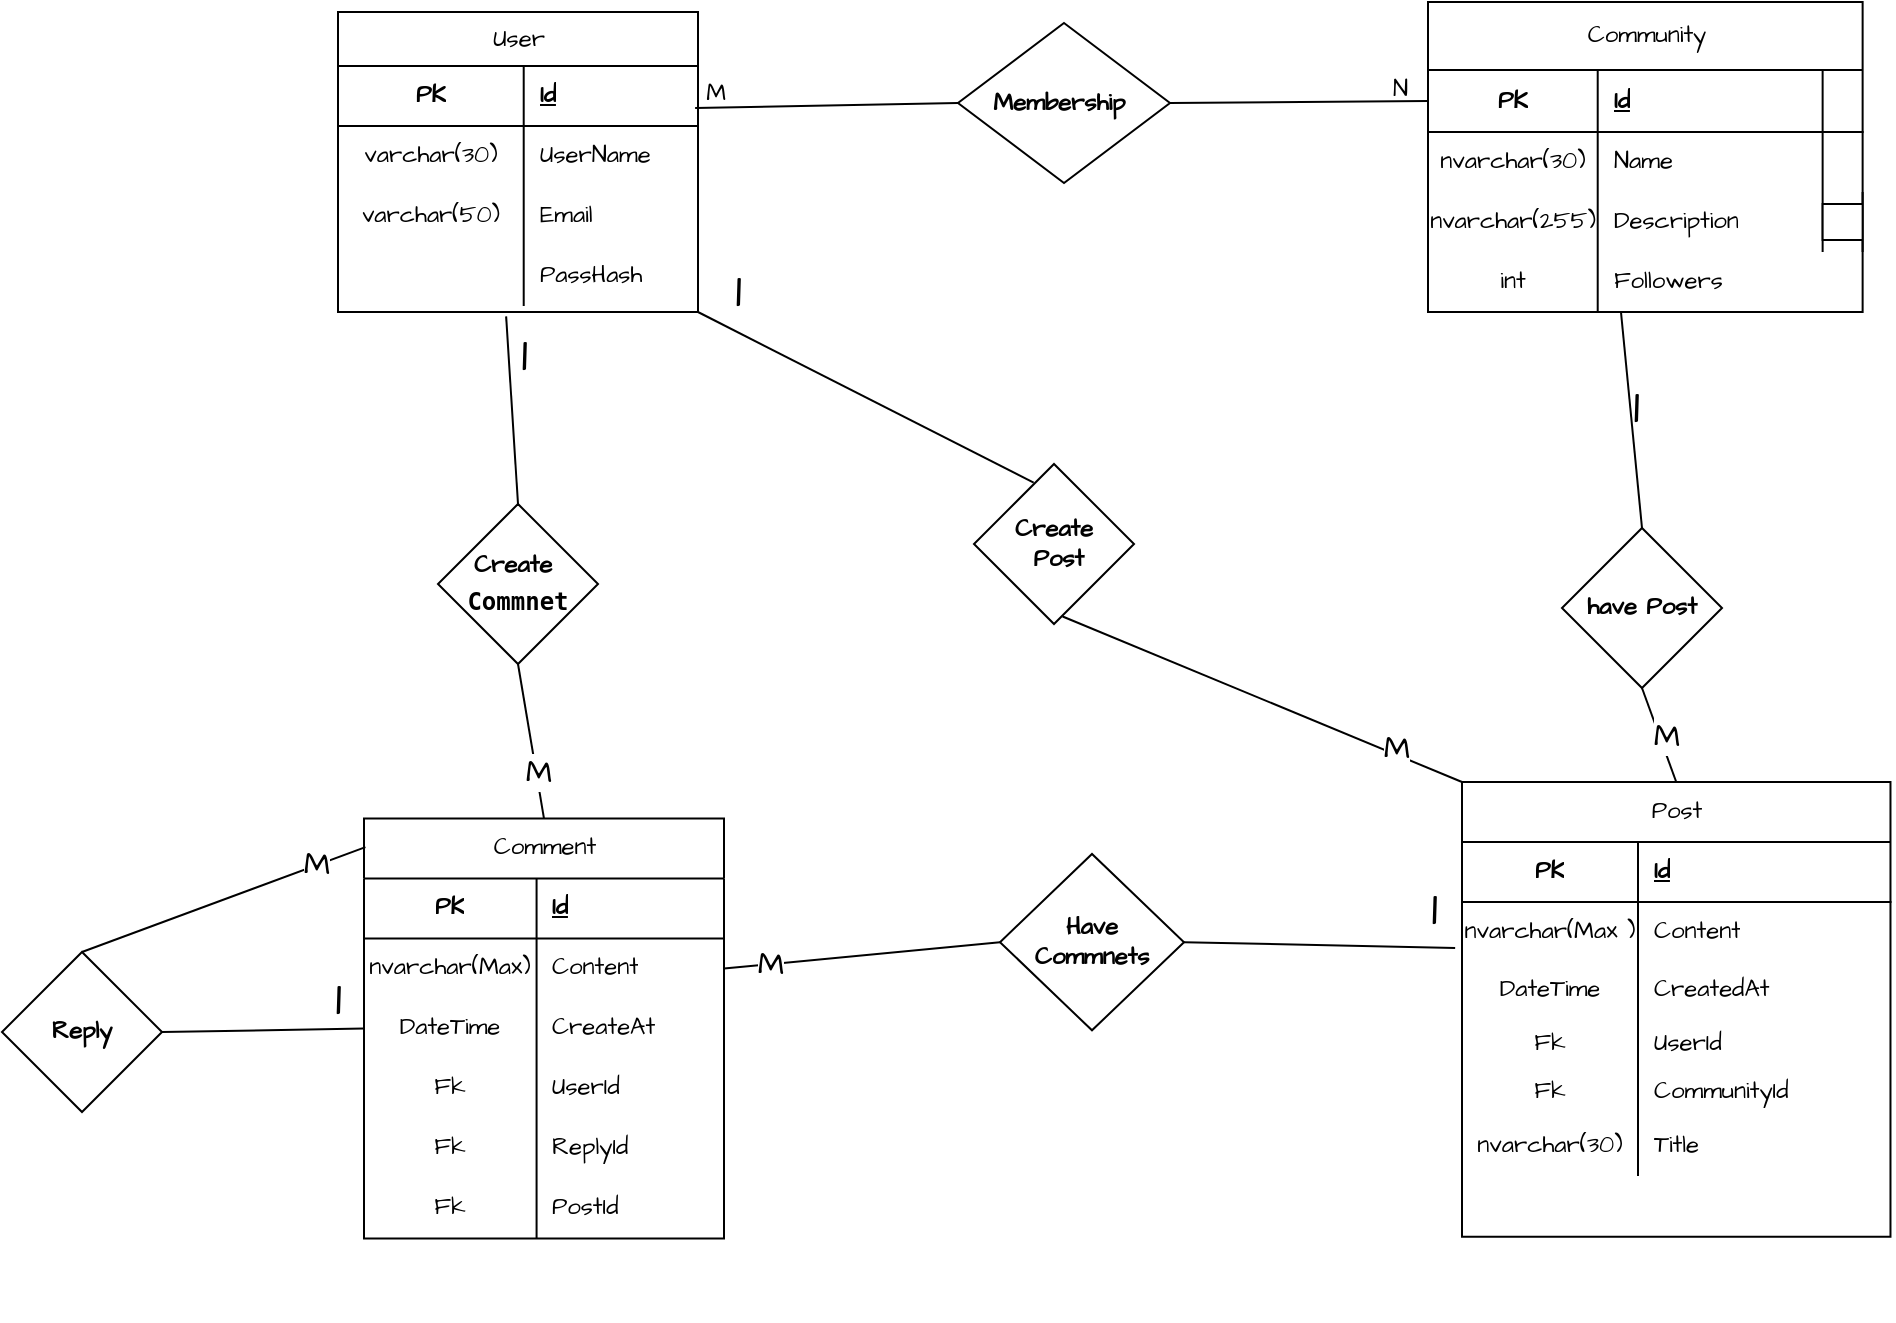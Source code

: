 <mxfile version="28.1.2">
  <diagram name="Page-1" id="bghGz0dea05iVnj52zpA">
    <mxGraphModel dx="1721" dy="457" grid="0" gridSize="10" guides="1" tooltips="1" connect="1" arrows="1" fold="1" page="0" pageScale="1" pageWidth="850" pageHeight="1100" math="0" shadow="0">
      <root>
        <mxCell id="0" />
        <mxCell id="1" parent="0" />
        <mxCell id="sDfF-1kNxR6XN9tMnFlE-4" value="&lt;span style=&quot;font-weight: 400; text-wrap-mode: wrap;&quot;&gt;User&lt;/span&gt;" style="shape=table;startSize=27;container=1;collapsible=1;childLayout=tableLayout;fixedRows=1;rowLines=0;fontStyle=1;align=center;resizeLast=1;html=1;fontFamily=Architects Daughter;fontSource=https%3A%2F%2Ffonts.googleapis.com%2Fcss%3Ffamily%3DArchitects%2BDaughter;" parent="1" vertex="1">
          <mxGeometry x="-465" y="306" width="180" height="150" as="geometry">
            <mxRectangle x="-228" y="354" width="64" height="30" as="alternateBounds" />
          </mxGeometry>
        </mxCell>
        <mxCell id="sDfF-1kNxR6XN9tMnFlE-5" value="" style="shape=tableRow;horizontal=0;startSize=0;swimlaneHead=0;swimlaneBody=0;fillColor=none;collapsible=0;dropTarget=0;points=[[0,0.5],[1,0.5]];portConstraint=eastwest;top=0;left=0;right=0;bottom=1;fontFamily=Architects Daughter;fontSource=https%3A%2F%2Ffonts.googleapis.com%2Fcss%3Ffamily%3DArchitects%2BDaughter;" parent="sDfF-1kNxR6XN9tMnFlE-4" vertex="1">
          <mxGeometry y="27" width="180" height="30" as="geometry" />
        </mxCell>
        <mxCell id="sDfF-1kNxR6XN9tMnFlE-6" value="PK" style="shape=partialRectangle;connectable=0;fillColor=none;top=0;left=0;bottom=0;right=0;fontStyle=1;overflow=hidden;whiteSpace=wrap;html=1;fontFamily=Architects Daughter;fontSource=https%3A%2F%2Ffonts.googleapis.com%2Fcss%3Ffamily%3DArchitects%2BDaughter;" parent="sDfF-1kNxR6XN9tMnFlE-5" vertex="1">
          <mxGeometry width="92.857" height="30" as="geometry">
            <mxRectangle width="92.857" height="30" as="alternateBounds" />
          </mxGeometry>
        </mxCell>
        <mxCell id="sDfF-1kNxR6XN9tMnFlE-7" value="Id" style="shape=partialRectangle;connectable=0;fillColor=none;top=0;left=0;bottom=0;right=0;align=left;spacingLeft=6;fontStyle=5;overflow=hidden;whiteSpace=wrap;html=1;fontFamily=Architects Daughter;fontSource=https%3A%2F%2Ffonts.googleapis.com%2Fcss%3Ffamily%3DArchitects%2BDaughter;" parent="sDfF-1kNxR6XN9tMnFlE-5" vertex="1">
          <mxGeometry x="92.857" width="87.143" height="30" as="geometry">
            <mxRectangle width="87.143" height="30" as="alternateBounds" />
          </mxGeometry>
        </mxCell>
        <mxCell id="sDfF-1kNxR6XN9tMnFlE-8" value="" style="shape=tableRow;horizontal=0;startSize=0;swimlaneHead=0;swimlaneBody=0;fillColor=none;collapsible=0;dropTarget=0;points=[[0,0.5],[1,0.5]];portConstraint=eastwest;top=0;left=0;right=0;bottom=0;fontFamily=Architects Daughter;fontSource=https%3A%2F%2Ffonts.googleapis.com%2Fcss%3Ffamily%3DArchitects%2BDaughter;" parent="sDfF-1kNxR6XN9tMnFlE-4" vertex="1">
          <mxGeometry y="57" width="180" height="30" as="geometry" />
        </mxCell>
        <mxCell id="sDfF-1kNxR6XN9tMnFlE-9" value="varchar(30)" style="shape=partialRectangle;connectable=0;fillColor=none;top=0;left=0;bottom=0;right=0;editable=1;overflow=hidden;whiteSpace=wrap;html=1;fontFamily=Architects Daughter;fontSource=https%3A%2F%2Ffonts.googleapis.com%2Fcss%3Ffamily%3DArchitects%2BDaughter;" parent="sDfF-1kNxR6XN9tMnFlE-8" vertex="1">
          <mxGeometry width="92.857" height="30" as="geometry">
            <mxRectangle width="92.857" height="30" as="alternateBounds" />
          </mxGeometry>
        </mxCell>
        <mxCell id="sDfF-1kNxR6XN9tMnFlE-10" value="UserName" style="shape=partialRectangle;connectable=0;fillColor=none;top=0;left=0;bottom=0;right=0;align=left;spacingLeft=6;overflow=hidden;whiteSpace=wrap;html=1;fontFamily=Architects Daughter;fontSource=https%3A%2F%2Ffonts.googleapis.com%2Fcss%3Ffamily%3DArchitects%2BDaughter;" parent="sDfF-1kNxR6XN9tMnFlE-8" vertex="1">
          <mxGeometry x="92.857" width="87.143" height="30" as="geometry">
            <mxRectangle width="87.143" height="30" as="alternateBounds" />
          </mxGeometry>
        </mxCell>
        <mxCell id="sDfF-1kNxR6XN9tMnFlE-11" value="" style="shape=tableRow;horizontal=0;startSize=0;swimlaneHead=0;swimlaneBody=0;fillColor=none;collapsible=0;dropTarget=0;points=[[0,0.5],[1,0.5]];portConstraint=eastwest;top=0;left=0;right=0;bottom=0;fontFamily=Architects Daughter;fontSource=https%3A%2F%2Ffonts.googleapis.com%2Fcss%3Ffamily%3DArchitects%2BDaughter;" parent="sDfF-1kNxR6XN9tMnFlE-4" vertex="1">
          <mxGeometry y="87" width="180" height="30" as="geometry" />
        </mxCell>
        <mxCell id="sDfF-1kNxR6XN9tMnFlE-12" value="varchar(50)" style="shape=partialRectangle;connectable=0;fillColor=none;top=0;left=0;bottom=0;right=0;editable=1;overflow=hidden;whiteSpace=wrap;html=1;fontFamily=Architects Daughter;fontSource=https%3A%2F%2Ffonts.googleapis.com%2Fcss%3Ffamily%3DArchitects%2BDaughter;" parent="sDfF-1kNxR6XN9tMnFlE-11" vertex="1">
          <mxGeometry width="92.857" height="30" as="geometry">
            <mxRectangle width="92.857" height="30" as="alternateBounds" />
          </mxGeometry>
        </mxCell>
        <mxCell id="sDfF-1kNxR6XN9tMnFlE-13" value="Email" style="shape=partialRectangle;connectable=0;fillColor=none;top=0;left=0;bottom=0;right=0;align=left;spacingLeft=6;overflow=hidden;whiteSpace=wrap;html=1;fontFamily=Architects Daughter;fontSource=https%3A%2F%2Ffonts.googleapis.com%2Fcss%3Ffamily%3DArchitects%2BDaughter;" parent="sDfF-1kNxR6XN9tMnFlE-11" vertex="1">
          <mxGeometry x="92.857" width="87.143" height="30" as="geometry">
            <mxRectangle width="87.143" height="30" as="alternateBounds" />
          </mxGeometry>
        </mxCell>
        <mxCell id="sDfF-1kNxR6XN9tMnFlE-14" value="" style="shape=tableRow;horizontal=0;startSize=0;swimlaneHead=0;swimlaneBody=0;fillColor=none;collapsible=0;dropTarget=0;points=[[0,0.5],[1,0.5]];portConstraint=eastwest;top=0;left=0;right=0;bottom=0;fontFamily=Architects Daughter;fontSource=https%3A%2F%2Ffonts.googleapis.com%2Fcss%3Ffamily%3DArchitects%2BDaughter;" parent="sDfF-1kNxR6XN9tMnFlE-4" vertex="1">
          <mxGeometry y="117" width="180" height="30" as="geometry" />
        </mxCell>
        <mxCell id="sDfF-1kNxR6XN9tMnFlE-15" value="" style="shape=partialRectangle;connectable=0;fillColor=none;top=0;left=0;bottom=0;right=0;editable=1;overflow=hidden;whiteSpace=wrap;html=1;fontFamily=Architects Daughter;fontSource=https%3A%2F%2Ffonts.googleapis.com%2Fcss%3Ffamily%3DArchitects%2BDaughter;" parent="sDfF-1kNxR6XN9tMnFlE-14" vertex="1">
          <mxGeometry width="92.857" height="30" as="geometry">
            <mxRectangle width="92.857" height="30" as="alternateBounds" />
          </mxGeometry>
        </mxCell>
        <mxCell id="sDfF-1kNxR6XN9tMnFlE-16" value="PassHash" style="shape=partialRectangle;connectable=0;fillColor=none;top=0;left=0;bottom=0;right=0;align=left;spacingLeft=6;overflow=hidden;whiteSpace=wrap;html=1;fontFamily=Architects Daughter;fontSource=https%3A%2F%2Ffonts.googleapis.com%2Fcss%3Ffamily%3DArchitects%2BDaughter;" parent="sDfF-1kNxR6XN9tMnFlE-14" vertex="1">
          <mxGeometry x="92.857" width="87.143" height="30" as="geometry">
            <mxRectangle width="87.143" height="30" as="alternateBounds" />
          </mxGeometry>
        </mxCell>
        <mxCell id="sDfF-1kNxR6XN9tMnFlE-17" value="&lt;span style=&quot;font-weight: 400; text-wrap-mode: wrap;&quot;&gt;Community&lt;/span&gt;" style="shape=table;startSize=34;container=1;collapsible=1;childLayout=tableLayout;fixedRows=1;rowLines=0;fontStyle=1;align=center;resizeLast=1;html=1;fontFamily=Architects Daughter;fontSource=https%3A%2F%2Ffonts.googleapis.com%2Fcss%3Ffamily%3DArchitects%2BDaughter;" parent="1" vertex="1">
          <mxGeometry x="80" y="301" width="217.314" height="155" as="geometry">
            <mxRectangle x="-228" y="354" width="64" height="30" as="alternateBounds" />
          </mxGeometry>
        </mxCell>
        <mxCell id="sDfF-1kNxR6XN9tMnFlE-18" value="" style="shape=tableRow;horizontal=0;startSize=0;swimlaneHead=0;swimlaneBody=0;fillColor=none;collapsible=0;dropTarget=0;points=[[0,0.5],[1,0.5]];portConstraint=eastwest;top=0;left=0;right=0;bottom=1;fontFamily=Architects Daughter;fontSource=https%3A%2F%2Ffonts.googleapis.com%2Fcss%3Ffamily%3DArchitects%2BDaughter;" parent="sDfF-1kNxR6XN9tMnFlE-17" vertex="1">
          <mxGeometry y="34" width="217.314" height="31" as="geometry" />
        </mxCell>
        <mxCell id="sDfF-1kNxR6XN9tMnFlE-19" value="PK" style="shape=partialRectangle;connectable=0;fillColor=none;top=0;left=0;bottom=0;right=0;fontStyle=1;overflow=hidden;whiteSpace=wrap;html=1;fontFamily=Architects Daughter;fontSource=https%3A%2F%2Ffonts.googleapis.com%2Fcss%3Ffamily%3DArchitects%2BDaughter;" parent="sDfF-1kNxR6XN9tMnFlE-18" vertex="1">
          <mxGeometry width="84.857" height="31" as="geometry">
            <mxRectangle width="84.857" height="31" as="alternateBounds" />
          </mxGeometry>
        </mxCell>
        <mxCell id="sDfF-1kNxR6XN9tMnFlE-20" value="Id" style="shape=partialRectangle;connectable=0;fillColor=none;top=0;left=0;bottom=0;right=0;align=left;spacingLeft=6;fontStyle=5;overflow=hidden;whiteSpace=wrap;html=1;fontFamily=Architects Daughter;fontSource=https%3A%2F%2Ffonts.googleapis.com%2Fcss%3Ffamily%3DArchitects%2BDaughter;" parent="sDfF-1kNxR6XN9tMnFlE-18" vertex="1">
          <mxGeometry x="84.857" width="132.457" height="31" as="geometry">
            <mxRectangle width="132.457" height="31" as="alternateBounds" />
          </mxGeometry>
        </mxCell>
        <mxCell id="sDfF-1kNxR6XN9tMnFlE-21" value="" style="shape=tableRow;horizontal=0;startSize=0;swimlaneHead=0;swimlaneBody=0;fillColor=none;collapsible=0;dropTarget=0;points=[[0,0.5],[1,0.5]];portConstraint=eastwest;top=0;left=0;right=0;bottom=0;fontFamily=Architects Daughter;fontSource=https%3A%2F%2Ffonts.googleapis.com%2Fcss%3Ffamily%3DArchitects%2BDaughter;" parent="sDfF-1kNxR6XN9tMnFlE-17" vertex="1">
          <mxGeometry y="65" width="217.314" height="30" as="geometry" />
        </mxCell>
        <mxCell id="sDfF-1kNxR6XN9tMnFlE-22" value="nvarchar(30)" style="shape=partialRectangle;connectable=0;fillColor=none;top=0;left=0;bottom=0;right=0;editable=1;overflow=hidden;whiteSpace=wrap;html=1;fontFamily=Architects Daughter;fontSource=https%3A%2F%2Ffonts.googleapis.com%2Fcss%3Ffamily%3DArchitects%2BDaughter;" parent="sDfF-1kNxR6XN9tMnFlE-21" vertex="1">
          <mxGeometry width="84.857" height="30" as="geometry">
            <mxRectangle width="84.857" height="30" as="alternateBounds" />
          </mxGeometry>
        </mxCell>
        <mxCell id="sDfF-1kNxR6XN9tMnFlE-23" value="Name" style="shape=partialRectangle;connectable=0;fillColor=none;top=0;left=0;bottom=0;right=0;align=left;spacingLeft=6;overflow=hidden;whiteSpace=wrap;html=1;fontFamily=Architects Daughter;fontSource=https%3A%2F%2Ffonts.googleapis.com%2Fcss%3Ffamily%3DArchitects%2BDaughter;" parent="sDfF-1kNxR6XN9tMnFlE-21" vertex="1">
          <mxGeometry x="84.857" width="132.457" height="30" as="geometry">
            <mxRectangle width="132.457" height="30" as="alternateBounds" />
          </mxGeometry>
        </mxCell>
        <mxCell id="sDfF-1kNxR6XN9tMnFlE-24" value="" style="shape=tableRow;horizontal=0;startSize=0;swimlaneHead=0;swimlaneBody=0;fillColor=none;collapsible=0;dropTarget=0;points=[[0,0.5],[1,0.5]];portConstraint=eastwest;top=0;left=0;right=0;bottom=0;fontFamily=Architects Daughter;fontSource=https%3A%2F%2Ffonts.googleapis.com%2Fcss%3Ffamily%3DArchitects%2BDaughter;" parent="sDfF-1kNxR6XN9tMnFlE-17" vertex="1">
          <mxGeometry y="95" width="217.314" height="30" as="geometry" />
        </mxCell>
        <mxCell id="sDfF-1kNxR6XN9tMnFlE-25" value="nvarchar(255)" style="shape=partialRectangle;connectable=0;fillColor=none;top=0;left=0;bottom=0;right=0;editable=1;overflow=hidden;whiteSpace=wrap;html=1;fontFamily=Architects Daughter;fontSource=https%3A%2F%2Ffonts.googleapis.com%2Fcss%3Ffamily%3DArchitects%2BDaughter;" parent="sDfF-1kNxR6XN9tMnFlE-24" vertex="1">
          <mxGeometry width="84.857" height="30" as="geometry">
            <mxRectangle width="84.857" height="30" as="alternateBounds" />
          </mxGeometry>
        </mxCell>
        <mxCell id="sDfF-1kNxR6XN9tMnFlE-26" value="Description" style="shape=partialRectangle;connectable=0;fillColor=none;top=0;left=0;bottom=0;right=0;align=left;spacingLeft=6;overflow=hidden;whiteSpace=wrap;html=1;fontFamily=Architects Daughter;fontSource=https%3A%2F%2Ffonts.googleapis.com%2Fcss%3Ffamily%3DArchitects%2BDaughter;" parent="sDfF-1kNxR6XN9tMnFlE-24" vertex="1">
          <mxGeometry x="84.857" width="112.457" height="30" as="geometry">
            <mxRectangle width="112.457" height="30" as="alternateBounds" />
          </mxGeometry>
        </mxCell>
        <mxCell id="sDfF-1kNxR6XN9tMnFlE-159" value="" style="shape=singleArrow;whiteSpace=wrap;html=1;arrowWidth=0.598;arrowSize=0;fontFamily=Architects Daughter;startSize=30;fontStyle=1;fontSource=https%3A%2F%2Ffonts.googleapis.com%2Fcss%3Ffamily%3DArchitects%2BDaughter;" parent="sDfF-1kNxR6XN9tMnFlE-24" vertex="1">
          <mxGeometry x="197.314" width="20" height="30" as="geometry">
            <mxRectangle width="20" height="30" as="alternateBounds" />
          </mxGeometry>
        </mxCell>
        <mxCell id="sDfF-1kNxR6XN9tMnFlE-27" value="" style="shape=tableRow;horizontal=0;startSize=0;swimlaneHead=0;swimlaneBody=0;fillColor=none;collapsible=0;dropTarget=0;points=[[0,0.5],[1,0.5]];portConstraint=eastwest;top=0;left=0;right=0;bottom=0;fontFamily=Architects Daughter;fontSource=https%3A%2F%2Ffonts.googleapis.com%2Fcss%3Ffamily%3DArchitects%2BDaughter;" parent="sDfF-1kNxR6XN9tMnFlE-17" vertex="1">
          <mxGeometry y="125" width="217.314" height="30" as="geometry" />
        </mxCell>
        <mxCell id="sDfF-1kNxR6XN9tMnFlE-28" value="int" style="shape=partialRectangle;connectable=0;fillColor=none;top=0;left=0;bottom=0;right=0;editable=1;overflow=hidden;whiteSpace=wrap;html=1;fontFamily=Architects Daughter;fontSource=https%3A%2F%2Ffonts.googleapis.com%2Fcss%3Ffamily%3DArchitects%2BDaughter;" parent="sDfF-1kNxR6XN9tMnFlE-27" vertex="1">
          <mxGeometry width="84.857" height="30" as="geometry">
            <mxRectangle width="84.857" height="30" as="alternateBounds" />
          </mxGeometry>
        </mxCell>
        <mxCell id="sDfF-1kNxR6XN9tMnFlE-29" value="Followers&amp;nbsp;" style="shape=partialRectangle;connectable=0;fillColor=none;top=0;left=0;bottom=0;right=0;align=left;spacingLeft=6;overflow=hidden;whiteSpace=wrap;html=1;fontFamily=Architects Daughter;fontSource=https%3A%2F%2Ffonts.googleapis.com%2Fcss%3Ffamily%3DArchitects%2BDaughter;" parent="sDfF-1kNxR6XN9tMnFlE-27" vertex="1">
          <mxGeometry x="84.857" width="132.457" height="30" as="geometry">
            <mxRectangle width="132.457" height="30" as="alternateBounds" />
          </mxGeometry>
        </mxCell>
        <mxCell id="sDfF-1kNxR6XN9tMnFlE-31" value="&lt;span style=&quot;font-weight: 400; text-wrap-mode: wrap;&quot;&gt;Post&lt;/span&gt;" style="shape=table;startSize=30;container=1;collapsible=1;childLayout=tableLayout;fixedRows=1;rowLines=0;fontStyle=1;align=center;resizeLast=1;html=1;fontFamily=Architects Daughter;fontSource=https%3A%2F%2Ffonts.googleapis.com%2Fcss%3Ffamily%3DArchitects%2BDaughter;" parent="1" vertex="1">
          <mxGeometry x="97" y="691" width="214.241" height="227.379" as="geometry">
            <mxRectangle x="137" y="577" width="64" height="30" as="alternateBounds" />
          </mxGeometry>
        </mxCell>
        <mxCell id="sDfF-1kNxR6XN9tMnFlE-32" value="" style="shape=tableRow;horizontal=0;startSize=0;swimlaneHead=0;swimlaneBody=0;fillColor=none;collapsible=0;dropTarget=0;points=[[0,0.5],[1,0.5]];portConstraint=eastwest;top=0;left=0;right=0;bottom=1;fontFamily=Architects Daughter;fontSource=https%3A%2F%2Ffonts.googleapis.com%2Fcss%3Ffamily%3DArchitects%2BDaughter;" parent="sDfF-1kNxR6XN9tMnFlE-31" vertex="1">
          <mxGeometry y="30" width="214.241" height="30" as="geometry" />
        </mxCell>
        <mxCell id="sDfF-1kNxR6XN9tMnFlE-33" value="PK" style="shape=partialRectangle;connectable=0;fillColor=none;top=0;left=0;bottom=0;right=0;fontStyle=1;overflow=hidden;whiteSpace=wrap;html=1;fontFamily=Architects Daughter;fontSource=https%3A%2F%2Ffonts.googleapis.com%2Fcss%3Ffamily%3DArchitects%2BDaughter;" parent="sDfF-1kNxR6XN9tMnFlE-32" vertex="1">
          <mxGeometry width="88.0" height="30" as="geometry">
            <mxRectangle width="88.0" height="30" as="alternateBounds" />
          </mxGeometry>
        </mxCell>
        <mxCell id="sDfF-1kNxR6XN9tMnFlE-34" value="Id" style="shape=partialRectangle;connectable=0;fillColor=none;top=0;left=0;bottom=0;right=0;align=left;spacingLeft=6;fontStyle=5;overflow=hidden;whiteSpace=wrap;html=1;fontFamily=Architects Daughter;fontSource=https%3A%2F%2Ffonts.googleapis.com%2Fcss%3Ffamily%3DArchitects%2BDaughter;" parent="sDfF-1kNxR6XN9tMnFlE-32" vertex="1">
          <mxGeometry x="88.0" width="126.241" height="30" as="geometry">
            <mxRectangle width="126.241" height="30" as="alternateBounds" />
          </mxGeometry>
        </mxCell>
        <mxCell id="sDfF-1kNxR6XN9tMnFlE-35" value="" style="shape=tableRow;horizontal=0;startSize=0;swimlaneHead=0;swimlaneBody=0;fillColor=none;collapsible=0;dropTarget=0;points=[[0,0.5],[1,0.5]];portConstraint=eastwest;top=0;left=0;right=0;bottom=0;fontFamily=Architects Daughter;fontSource=https%3A%2F%2Ffonts.googleapis.com%2Fcss%3Ffamily%3DArchitects%2BDaughter;" parent="sDfF-1kNxR6XN9tMnFlE-31" vertex="1">
          <mxGeometry y="60" width="214.241" height="29" as="geometry" />
        </mxCell>
        <mxCell id="sDfF-1kNxR6XN9tMnFlE-36" value="nvarchar(Max )" style="shape=partialRectangle;connectable=0;fillColor=none;top=0;left=0;bottom=0;right=0;editable=1;overflow=hidden;whiteSpace=wrap;html=1;fontFamily=Architects Daughter;fontSource=https%3A%2F%2Ffonts.googleapis.com%2Fcss%3Ffamily%3DArchitects%2BDaughter;" parent="sDfF-1kNxR6XN9tMnFlE-35" vertex="1">
          <mxGeometry width="88.0" height="29" as="geometry">
            <mxRectangle width="88.0" height="29" as="alternateBounds" />
          </mxGeometry>
        </mxCell>
        <mxCell id="sDfF-1kNxR6XN9tMnFlE-37" value="Content" style="shape=partialRectangle;connectable=0;fillColor=none;top=0;left=0;bottom=0;right=0;align=left;spacingLeft=6;overflow=hidden;whiteSpace=wrap;html=1;fontFamily=Architects Daughter;fontSource=https%3A%2F%2Ffonts.googleapis.com%2Fcss%3Ffamily%3DArchitects%2BDaughter;" parent="sDfF-1kNxR6XN9tMnFlE-35" vertex="1">
          <mxGeometry x="88.0" width="126.241" height="29" as="geometry">
            <mxRectangle width="126.241" height="29" as="alternateBounds" />
          </mxGeometry>
        </mxCell>
        <mxCell id="sDfF-1kNxR6XN9tMnFlE-38" value="" style="shape=tableRow;horizontal=0;startSize=0;swimlaneHead=0;swimlaneBody=0;fillColor=none;collapsible=0;dropTarget=0;points=[[0,0.5],[1,0.5]];portConstraint=eastwest;top=0;left=0;right=0;bottom=0;fontFamily=Architects Daughter;fontSource=https%3A%2F%2Ffonts.googleapis.com%2Fcss%3Ffamily%3DArchitects%2BDaughter;" parent="sDfF-1kNxR6XN9tMnFlE-31" vertex="1">
          <mxGeometry y="89" width="214.241" height="30" as="geometry" />
        </mxCell>
        <mxCell id="sDfF-1kNxR6XN9tMnFlE-39" value="DateTime" style="shape=partialRectangle;connectable=0;fillColor=none;top=0;left=0;bottom=0;right=0;editable=1;overflow=hidden;whiteSpace=wrap;html=1;fontFamily=Architects Daughter;fontSource=https%3A%2F%2Ffonts.googleapis.com%2Fcss%3Ffamily%3DArchitects%2BDaughter;" parent="sDfF-1kNxR6XN9tMnFlE-38" vertex="1">
          <mxGeometry width="88.0" height="30" as="geometry">
            <mxRectangle width="88.0" height="30" as="alternateBounds" />
          </mxGeometry>
        </mxCell>
        <mxCell id="sDfF-1kNxR6XN9tMnFlE-40" value="CreatedAt" style="shape=partialRectangle;connectable=0;fillColor=none;top=0;left=0;bottom=0;right=0;align=left;spacingLeft=6;overflow=hidden;whiteSpace=wrap;html=1;fontFamily=Architects Daughter;fontSource=https%3A%2F%2Ffonts.googleapis.com%2Fcss%3Ffamily%3DArchitects%2BDaughter;" parent="sDfF-1kNxR6XN9tMnFlE-38" vertex="1">
          <mxGeometry x="88.0" width="126.241" height="30" as="geometry">
            <mxRectangle width="126.241" height="30" as="alternateBounds" />
          </mxGeometry>
        </mxCell>
        <mxCell id="sDfF-1kNxR6XN9tMnFlE-41" value="" style="shape=tableRow;horizontal=0;startSize=0;swimlaneHead=0;swimlaneBody=0;fillColor=none;collapsible=0;dropTarget=0;points=[[0,0.5],[1,0.5]];portConstraint=eastwest;top=0;left=0;right=0;bottom=0;fontFamily=Architects Daughter;fontSource=https%3A%2F%2Ffonts.googleapis.com%2Fcss%3Ffamily%3DArchitects%2BDaughter;" parent="sDfF-1kNxR6XN9tMnFlE-31" vertex="1">
          <mxGeometry y="119" width="214.241" height="24" as="geometry" />
        </mxCell>
        <mxCell id="sDfF-1kNxR6XN9tMnFlE-42" value="Fk" style="shape=partialRectangle;connectable=0;fillColor=none;top=0;left=0;bottom=0;right=0;editable=1;overflow=hidden;whiteSpace=wrap;html=1;fontFamily=Architects Daughter;fontSource=https%3A%2F%2Ffonts.googleapis.com%2Fcss%3Ffamily%3DArchitects%2BDaughter;" parent="sDfF-1kNxR6XN9tMnFlE-41" vertex="1">
          <mxGeometry width="88.0" height="24" as="geometry">
            <mxRectangle width="88.0" height="24" as="alternateBounds" />
          </mxGeometry>
        </mxCell>
        <mxCell id="sDfF-1kNxR6XN9tMnFlE-43" value="UserId" style="shape=partialRectangle;connectable=0;fillColor=none;top=0;left=0;bottom=0;right=0;align=left;spacingLeft=6;overflow=hidden;whiteSpace=wrap;html=1;fontFamily=Architects Daughter;fontSource=https%3A%2F%2Ffonts.googleapis.com%2Fcss%3Ffamily%3DArchitects%2BDaughter;" parent="sDfF-1kNxR6XN9tMnFlE-41" vertex="1">
          <mxGeometry x="88.0" width="126.241" height="24" as="geometry">
            <mxRectangle width="126.241" height="24" as="alternateBounds" />
          </mxGeometry>
        </mxCell>
        <mxCell id="sDfF-1kNxR6XN9tMnFlE-154" value="" style="shape=tableRow;horizontal=0;startSize=0;swimlaneHead=0;swimlaneBody=0;fillColor=none;collapsible=0;dropTarget=0;points=[[0,0.5],[1,0.5]];portConstraint=eastwest;top=0;left=0;right=0;bottom=0;fontFamily=Architects Daughter;fontSource=https%3A%2F%2Ffonts.googleapis.com%2Fcss%3Ffamily%3DArchitects%2BDaughter;" parent="sDfF-1kNxR6XN9tMnFlE-31" vertex="1">
          <mxGeometry y="143" width="214.241" height="24" as="geometry" />
        </mxCell>
        <mxCell id="sDfF-1kNxR6XN9tMnFlE-155" value="Fk" style="shape=partialRectangle;connectable=0;fillColor=none;top=0;left=0;bottom=0;right=0;editable=1;overflow=hidden;whiteSpace=wrap;html=1;fontFamily=Architects Daughter;fontSource=https%3A%2F%2Ffonts.googleapis.com%2Fcss%3Ffamily%3DArchitects%2BDaughter;" parent="sDfF-1kNxR6XN9tMnFlE-154" vertex="1">
          <mxGeometry width="88.0" height="24" as="geometry">
            <mxRectangle width="88.0" height="24" as="alternateBounds" />
          </mxGeometry>
        </mxCell>
        <mxCell id="sDfF-1kNxR6XN9tMnFlE-156" value="&lt;span style=&quot;text-align: center;&quot;&gt;Community&lt;/span&gt;Id" style="shape=partialRectangle;connectable=0;fillColor=none;top=0;left=0;bottom=0;right=0;align=left;spacingLeft=6;overflow=hidden;whiteSpace=wrap;html=1;fontFamily=Architects Daughter;fontSource=https%3A%2F%2Ffonts.googleapis.com%2Fcss%3Ffamily%3DArchitects%2BDaughter;" parent="sDfF-1kNxR6XN9tMnFlE-154" vertex="1">
          <mxGeometry x="88.0" width="126.241" height="24" as="geometry">
            <mxRectangle width="126.241" height="24" as="alternateBounds" />
          </mxGeometry>
        </mxCell>
        <mxCell id="sDfF-1kNxR6XN9tMnFlE-212" value="" style="shape=tableRow;horizontal=0;startSize=0;swimlaneHead=0;swimlaneBody=0;fillColor=none;collapsible=0;dropTarget=0;points=[[0,0.5],[1,0.5]];portConstraint=eastwest;top=0;left=0;right=0;bottom=0;fontFamily=Architects Daughter;fontSource=https%3A%2F%2Ffonts.googleapis.com%2Fcss%3Ffamily%3DArchitects%2BDaughter;" parent="sDfF-1kNxR6XN9tMnFlE-31" vertex="1">
          <mxGeometry y="167" width="214.241" height="30" as="geometry" />
        </mxCell>
        <mxCell id="sDfF-1kNxR6XN9tMnFlE-213" value="nvarchar(30)" style="shape=partialRectangle;connectable=0;fillColor=none;top=0;left=0;bottom=0;right=0;editable=1;overflow=hidden;whiteSpace=wrap;html=1;fontFamily=Architects Daughter;fontSource=https%3A%2F%2Ffonts.googleapis.com%2Fcss%3Ffamily%3DArchitects%2BDaughter;" parent="sDfF-1kNxR6XN9tMnFlE-212" vertex="1">
          <mxGeometry width="88.0" height="30" as="geometry">
            <mxRectangle width="88.0" height="30" as="alternateBounds" />
          </mxGeometry>
        </mxCell>
        <mxCell id="sDfF-1kNxR6XN9tMnFlE-214" value="Title" style="shape=partialRectangle;connectable=0;fillColor=none;top=0;left=0;bottom=0;right=0;align=left;spacingLeft=6;overflow=hidden;whiteSpace=wrap;html=1;fontFamily=Architects Daughter;fontSource=https%3A%2F%2Ffonts.googleapis.com%2Fcss%3Ffamily%3DArchitects%2BDaughter;" parent="sDfF-1kNxR6XN9tMnFlE-212" vertex="1">
          <mxGeometry x="88.0" width="126.241" height="30" as="geometry">
            <mxRectangle width="126.241" height="30" as="alternateBounds" />
          </mxGeometry>
        </mxCell>
        <mxCell id="sDfF-1kNxR6XN9tMnFlE-110" value="&lt;span style=&quot;font-weight: 400; text-wrap-mode: wrap;&quot;&gt;Comment&lt;/span&gt;" style="shape=table;startSize=30;container=1;collapsible=1;childLayout=tableLayout;fixedRows=1;rowLines=0;fontStyle=1;align=center;resizeLast=1;html=1;fontFamily=Architects Daughter;fontSource=https%3A%2F%2Ffonts.googleapis.com%2Fcss%3Ffamily%3DArchitects%2BDaughter;" parent="1" vertex="1">
          <mxGeometry x="-452" y="709.31" width="180" height="210" as="geometry">
            <mxRectangle x="137" y="577" width="64" height="30" as="alternateBounds" />
          </mxGeometry>
        </mxCell>
        <mxCell id="sDfF-1kNxR6XN9tMnFlE-111" value="" style="shape=tableRow;horizontal=0;startSize=0;swimlaneHead=0;swimlaneBody=0;fillColor=none;collapsible=0;dropTarget=0;points=[[0,0.5],[1,0.5]];portConstraint=eastwest;top=0;left=0;right=0;bottom=1;fontFamily=Architects Daughter;fontSource=https%3A%2F%2Ffonts.googleapis.com%2Fcss%3Ffamily%3DArchitects%2BDaughter;" parent="sDfF-1kNxR6XN9tMnFlE-110" vertex="1">
          <mxGeometry y="30" width="180" height="30" as="geometry" />
        </mxCell>
        <mxCell id="sDfF-1kNxR6XN9tMnFlE-112" value="PK" style="shape=partialRectangle;connectable=0;fillColor=none;top=0;left=0;bottom=0;right=0;fontStyle=1;overflow=hidden;whiteSpace=wrap;html=1;fontFamily=Architects Daughter;fontSource=https%3A%2F%2Ffonts.googleapis.com%2Fcss%3Ffamily%3DArchitects%2BDaughter;" parent="sDfF-1kNxR6XN9tMnFlE-111" vertex="1">
          <mxGeometry width="86.29" height="30" as="geometry">
            <mxRectangle width="86.29" height="30" as="alternateBounds" />
          </mxGeometry>
        </mxCell>
        <mxCell id="sDfF-1kNxR6XN9tMnFlE-113" value="Id" style="shape=partialRectangle;connectable=0;fillColor=none;top=0;left=0;bottom=0;right=0;align=left;spacingLeft=6;fontStyle=5;overflow=hidden;whiteSpace=wrap;html=1;fontFamily=Architects Daughter;fontSource=https%3A%2F%2Ffonts.googleapis.com%2Fcss%3Ffamily%3DArchitects%2BDaughter;" parent="sDfF-1kNxR6XN9tMnFlE-111" vertex="1">
          <mxGeometry x="86.29" width="93.71" height="30" as="geometry">
            <mxRectangle width="93.71" height="30" as="alternateBounds" />
          </mxGeometry>
        </mxCell>
        <mxCell id="sDfF-1kNxR6XN9tMnFlE-114" value="" style="shape=tableRow;horizontal=0;startSize=0;swimlaneHead=0;swimlaneBody=0;fillColor=none;collapsible=0;dropTarget=0;points=[[0,0.5],[1,0.5]];portConstraint=eastwest;top=0;left=0;right=0;bottom=0;fontFamily=Architects Daughter;fontSource=https%3A%2F%2Ffonts.googleapis.com%2Fcss%3Ffamily%3DArchitects%2BDaughter;" parent="sDfF-1kNxR6XN9tMnFlE-110" vertex="1">
          <mxGeometry y="60" width="180" height="30" as="geometry" />
        </mxCell>
        <mxCell id="sDfF-1kNxR6XN9tMnFlE-115" value="nvarchar(Max)" style="shape=partialRectangle;connectable=0;fillColor=none;top=0;left=0;bottom=0;right=0;editable=1;overflow=hidden;whiteSpace=wrap;html=1;fontFamily=Architects Daughter;fontSource=https%3A%2F%2Ffonts.googleapis.com%2Fcss%3Ffamily%3DArchitects%2BDaughter;" parent="sDfF-1kNxR6XN9tMnFlE-114" vertex="1">
          <mxGeometry width="86.29" height="30" as="geometry">
            <mxRectangle width="86.29" height="30" as="alternateBounds" />
          </mxGeometry>
        </mxCell>
        <mxCell id="sDfF-1kNxR6XN9tMnFlE-116" value="Content" style="shape=partialRectangle;connectable=0;fillColor=none;top=0;left=0;bottom=0;right=0;align=left;spacingLeft=6;overflow=hidden;whiteSpace=wrap;html=1;fontFamily=Architects Daughter;fontSource=https%3A%2F%2Ffonts.googleapis.com%2Fcss%3Ffamily%3DArchitects%2BDaughter;" parent="sDfF-1kNxR6XN9tMnFlE-114" vertex="1">
          <mxGeometry x="86.29" width="93.71" height="30" as="geometry">
            <mxRectangle width="93.71" height="30" as="alternateBounds" />
          </mxGeometry>
        </mxCell>
        <mxCell id="sDfF-1kNxR6XN9tMnFlE-117" value="" style="shape=tableRow;horizontal=0;startSize=0;swimlaneHead=0;swimlaneBody=0;fillColor=none;collapsible=0;dropTarget=0;points=[[0,0.5],[1,0.5]];portConstraint=eastwest;top=0;left=0;right=0;bottom=0;fontFamily=Architects Daughter;fontSource=https%3A%2F%2Ffonts.googleapis.com%2Fcss%3Ffamily%3DArchitects%2BDaughter;" parent="sDfF-1kNxR6XN9tMnFlE-110" vertex="1">
          <mxGeometry y="90" width="180" height="30" as="geometry" />
        </mxCell>
        <mxCell id="sDfF-1kNxR6XN9tMnFlE-118" value="DateTime" style="shape=partialRectangle;connectable=0;fillColor=none;top=0;left=0;bottom=0;right=0;editable=1;overflow=hidden;whiteSpace=wrap;html=1;fontFamily=Architects Daughter;fontSource=https%3A%2F%2Ffonts.googleapis.com%2Fcss%3Ffamily%3DArchitects%2BDaughter;" parent="sDfF-1kNxR6XN9tMnFlE-117" vertex="1">
          <mxGeometry width="86.29" height="30" as="geometry">
            <mxRectangle width="86.29" height="30" as="alternateBounds" />
          </mxGeometry>
        </mxCell>
        <mxCell id="sDfF-1kNxR6XN9tMnFlE-119" value="CreateAt" style="shape=partialRectangle;connectable=0;fillColor=none;top=0;left=0;bottom=0;right=0;align=left;spacingLeft=6;overflow=hidden;whiteSpace=wrap;html=1;fontFamily=Architects Daughter;fontSource=https%3A%2F%2Ffonts.googleapis.com%2Fcss%3Ffamily%3DArchitects%2BDaughter;" parent="sDfF-1kNxR6XN9tMnFlE-117" vertex="1">
          <mxGeometry x="86.29" width="93.71" height="30" as="geometry">
            <mxRectangle width="93.71" height="30" as="alternateBounds" />
          </mxGeometry>
        </mxCell>
        <mxCell id="sDfF-1kNxR6XN9tMnFlE-120" value="" style="shape=tableRow;horizontal=0;startSize=0;swimlaneHead=0;swimlaneBody=0;fillColor=none;collapsible=0;dropTarget=0;points=[[0,0.5],[1,0.5]];portConstraint=eastwest;top=0;left=0;right=0;bottom=0;fontFamily=Architects Daughter;fontSource=https%3A%2F%2Ffonts.googleapis.com%2Fcss%3Ffamily%3DArchitects%2BDaughter;" parent="sDfF-1kNxR6XN9tMnFlE-110" vertex="1">
          <mxGeometry y="120" width="180" height="30" as="geometry" />
        </mxCell>
        <mxCell id="sDfF-1kNxR6XN9tMnFlE-121" value="Fk" style="shape=partialRectangle;connectable=0;fillColor=none;top=0;left=0;bottom=0;right=0;editable=1;overflow=hidden;whiteSpace=wrap;html=1;fontFamily=Architects Daughter;fontSource=https%3A%2F%2Ffonts.googleapis.com%2Fcss%3Ffamily%3DArchitects%2BDaughter;" parent="sDfF-1kNxR6XN9tMnFlE-120" vertex="1">
          <mxGeometry width="86.29" height="30" as="geometry">
            <mxRectangle width="86.29" height="30" as="alternateBounds" />
          </mxGeometry>
        </mxCell>
        <mxCell id="sDfF-1kNxR6XN9tMnFlE-122" value="UserId" style="shape=partialRectangle;connectable=0;fillColor=none;top=0;left=0;bottom=0;right=0;align=left;spacingLeft=6;overflow=hidden;whiteSpace=wrap;html=1;fontFamily=Architects Daughter;fontSource=https%3A%2F%2Ffonts.googleapis.com%2Fcss%3Ffamily%3DArchitects%2BDaughter;" parent="sDfF-1kNxR6XN9tMnFlE-120" vertex="1">
          <mxGeometry x="86.29" width="93.71" height="30" as="geometry">
            <mxRectangle width="93.71" height="30" as="alternateBounds" />
          </mxGeometry>
        </mxCell>
        <mxCell id="sDfF-1kNxR6XN9tMnFlE-171" value="" style="shape=tableRow;horizontal=0;startSize=0;swimlaneHead=0;swimlaneBody=0;fillColor=none;collapsible=0;dropTarget=0;points=[[0,0.5],[1,0.5]];portConstraint=eastwest;top=0;left=0;right=0;bottom=0;fontFamily=Architects Daughter;fontSource=https%3A%2F%2Ffonts.googleapis.com%2Fcss%3Ffamily%3DArchitects%2BDaughter;" parent="sDfF-1kNxR6XN9tMnFlE-110" vertex="1">
          <mxGeometry y="150" width="180" height="30" as="geometry" />
        </mxCell>
        <mxCell id="sDfF-1kNxR6XN9tMnFlE-172" value="Fk" style="shape=partialRectangle;connectable=0;fillColor=none;top=0;left=0;bottom=0;right=0;editable=1;overflow=hidden;whiteSpace=wrap;html=1;fontFamily=Architects Daughter;fontSource=https%3A%2F%2Ffonts.googleapis.com%2Fcss%3Ffamily%3DArchitects%2BDaughter;" parent="sDfF-1kNxR6XN9tMnFlE-171" vertex="1">
          <mxGeometry width="86.29" height="30" as="geometry">
            <mxRectangle width="86.29" height="30" as="alternateBounds" />
          </mxGeometry>
        </mxCell>
        <mxCell id="sDfF-1kNxR6XN9tMnFlE-173" value="ReplyId" style="shape=partialRectangle;connectable=0;fillColor=none;top=0;left=0;bottom=0;right=0;align=left;spacingLeft=6;overflow=hidden;whiteSpace=wrap;html=1;fontFamily=Architects Daughter;fontSource=https%3A%2F%2Ffonts.googleapis.com%2Fcss%3Ffamily%3DArchitects%2BDaughter;" parent="sDfF-1kNxR6XN9tMnFlE-171" vertex="1">
          <mxGeometry x="86.29" width="93.71" height="30" as="geometry">
            <mxRectangle width="93.71" height="30" as="alternateBounds" />
          </mxGeometry>
        </mxCell>
        <mxCell id="sDfF-1kNxR6XN9tMnFlE-215" value="" style="shape=tableRow;horizontal=0;startSize=0;swimlaneHead=0;swimlaneBody=0;fillColor=none;collapsible=0;dropTarget=0;points=[[0,0.5],[1,0.5]];portConstraint=eastwest;top=0;left=0;right=0;bottom=0;fontFamily=Architects Daughter;fontSource=https%3A%2F%2Ffonts.googleapis.com%2Fcss%3Ffamily%3DArchitects%2BDaughter;" parent="sDfF-1kNxR6XN9tMnFlE-110" vertex="1">
          <mxGeometry y="180" width="180" height="30" as="geometry" />
        </mxCell>
        <mxCell id="sDfF-1kNxR6XN9tMnFlE-216" value="Fk" style="shape=partialRectangle;connectable=0;fillColor=none;top=0;left=0;bottom=0;right=0;editable=1;overflow=hidden;whiteSpace=wrap;html=1;fontFamily=Architects Daughter;fontSource=https%3A%2F%2Ffonts.googleapis.com%2Fcss%3Ffamily%3DArchitects%2BDaughter;" parent="sDfF-1kNxR6XN9tMnFlE-215" vertex="1">
          <mxGeometry width="86.29" height="30" as="geometry">
            <mxRectangle width="86.29" height="30" as="alternateBounds" />
          </mxGeometry>
        </mxCell>
        <mxCell id="sDfF-1kNxR6XN9tMnFlE-217" value="PostId" style="shape=partialRectangle;connectable=0;fillColor=none;top=0;left=0;bottom=0;right=0;align=left;spacingLeft=6;overflow=hidden;whiteSpace=wrap;html=1;fontFamily=Architects Daughter;fontSource=https%3A%2F%2Ffonts.googleapis.com%2Fcss%3Ffamily%3DArchitects%2BDaughter;" parent="sDfF-1kNxR6XN9tMnFlE-215" vertex="1">
          <mxGeometry x="86.29" width="93.71" height="30" as="geometry">
            <mxRectangle width="93.71" height="30" as="alternateBounds" />
          </mxGeometry>
        </mxCell>
        <mxCell id="sDfF-1kNxR6XN9tMnFlE-123" value="Membership&amp;nbsp;" style="rhombus;whiteSpace=wrap;html=1;fontFamily=Architects Daughter;startSize=30;fontStyle=1;fontSource=https%3A%2F%2Ffonts.googleapis.com%2Fcss%3Ffamily%3DArchitects%2BDaughter;" parent="1" vertex="1">
          <mxGeometry x="-155" y="311.5" width="106" height="80" as="geometry" />
        </mxCell>
        <mxCell id="sDfF-1kNxR6XN9tMnFlE-133" value="" style="endArrow=none;html=1;rounded=0;fontFamily=Architects Daughter;fontSource=https%3A%2F%2Ffonts.googleapis.com%2Fcss%3Ffamily%3DArchitects%2BDaughter;fontSize=16;startSize=14;endSize=14;sourcePerimeterSpacing=8;targetPerimeterSpacing=8;curved=1;exitX=1;exitY=0.5;exitDx=0;exitDy=0;entryX=0;entryY=0.5;entryDx=0;entryDy=0;" parent="1" source="sDfF-1kNxR6XN9tMnFlE-123" target="sDfF-1kNxR6XN9tMnFlE-18" edge="1">
          <mxGeometry relative="1" as="geometry">
            <mxPoint x="-102" y="412" as="sourcePoint" />
            <mxPoint x="58" y="412" as="targetPoint" />
          </mxGeometry>
        </mxCell>
        <mxCell id="sDfF-1kNxR6XN9tMnFlE-134" value="N" style="resizable=0;html=1;whiteSpace=wrap;align=right;verticalAlign=bottom;fontFamily=Architects Daughter;fontSource=https%3A%2F%2Ffonts.googleapis.com%2Fcss%3Ffamily%3DArchitects%2BDaughter;" parent="sDfF-1kNxR6XN9tMnFlE-133" connectable="0" vertex="1">
          <mxGeometry x="1" relative="1" as="geometry">
            <mxPoint x="-8" y="3" as="offset" />
          </mxGeometry>
        </mxCell>
        <mxCell id="sDfF-1kNxR6XN9tMnFlE-135" value="" style="endArrow=none;html=1;rounded=0;fontFamily=Architects Daughter;fontSource=https%3A%2F%2Ffonts.googleapis.com%2Fcss%3Ffamily%3DArchitects%2BDaughter;fontSize=16;startSize=14;endSize=14;sourcePerimeterSpacing=8;targetPerimeterSpacing=8;exitX=0;exitY=0.5;exitDx=0;exitDy=0;entryX=0.992;entryY=0.701;entryDx=0;entryDy=0;entryPerimeter=0;" parent="1" source="sDfF-1kNxR6XN9tMnFlE-123" target="sDfF-1kNxR6XN9tMnFlE-5" edge="1">
          <mxGeometry relative="1" as="geometry">
            <mxPoint x="-173" y="266" as="sourcePoint" />
            <mxPoint x="-258" y="372" as="targetPoint" />
          </mxGeometry>
        </mxCell>
        <mxCell id="sDfF-1kNxR6XN9tMnFlE-136" value="&amp;nbsp; M" style="resizable=0;html=1;whiteSpace=wrap;align=right;verticalAlign=bottom;fontFamily=Architects Daughter;fontSource=https%3A%2F%2Ffonts.googleapis.com%2Fcss%3Ffamily%3DArchitects%2BDaughter;" parent="sDfF-1kNxR6XN9tMnFlE-135" connectable="0" vertex="1">
          <mxGeometry x="1" relative="1" as="geometry">
            <mxPoint x="17" y="1" as="offset" />
          </mxGeometry>
        </mxCell>
        <mxCell id="sDfF-1kNxR6XN9tMnFlE-157" value="have Post" style="rhombus;whiteSpace=wrap;html=1;fontFamily=Architects Daughter;startSize=30;fontStyle=1;fontSource=https%3A%2F%2Ffonts.googleapis.com%2Fcss%3Ffamily%3DArchitects%2BDaughter;direction=south;" parent="1" vertex="1">
          <mxGeometry x="147" y="564.005" width="80" height="80" as="geometry" />
        </mxCell>
        <mxCell id="sDfF-1kNxR6XN9tMnFlE-164" value="" style="endArrow=none;html=1;rounded=0;fontFamily=Architects Daughter;fontSource=https%3A%2F%2Ffonts.googleapis.com%2Fcss%3Ffamily%3DArchitects%2BDaughter;fontSize=16;startSize=14;endSize=14;sourcePerimeterSpacing=8;targetPerimeterSpacing=8;curved=1;entryX=1;entryY=0.5;entryDx=0;entryDy=0;exitX=0.5;exitY=0;exitDx=0;exitDy=0;" parent="1" source="sDfF-1kNxR6XN9tMnFlE-31" target="sDfF-1kNxR6XN9tMnFlE-157" edge="1">
          <mxGeometry relative="1" as="geometry">
            <mxPoint x="-179" y="656" as="sourcePoint" />
            <mxPoint x="-19" y="656" as="targetPoint" />
          </mxGeometry>
        </mxCell>
        <mxCell id="sDfF-1kNxR6XN9tMnFlE-185" value="M" style="edgeLabel;html=1;align=center;verticalAlign=middle;resizable=0;points=[];fontSize=16;fontFamily=Architects Daughter;fontSource=https%3A%2F%2Ffonts.googleapis.com%2Fcss%3Ffamily%3DArchitects%2BDaughter;" parent="sDfF-1kNxR6XN9tMnFlE-164" vertex="1" connectable="0">
          <mxGeometry x="-0.066" y="-3" relative="1" as="geometry">
            <mxPoint as="offset" />
          </mxGeometry>
        </mxCell>
        <mxCell id="sDfF-1kNxR6XN9tMnFlE-165" value="Have&lt;div&gt;Commnets&lt;/div&gt;" style="rhombus;whiteSpace=wrap;html=1;fontFamily=Architects Daughter;startSize=30;fontStyle=1;fontSource=https%3A%2F%2Ffonts.googleapis.com%2Fcss%3Ffamily%3DArchitects%2BDaughter;direction=south;" parent="1" vertex="1">
          <mxGeometry x="-134" y="727" width="92" height="88.16" as="geometry" />
        </mxCell>
        <mxCell id="sDfF-1kNxR6XN9tMnFlE-166" value="" style="endArrow=none;html=1;rounded=0;fontFamily=Architects Daughter;fontSource=https%3A%2F%2Ffonts.googleapis.com%2Fcss%3Ffamily%3DArchitects%2BDaughter;fontSize=16;startSize=14;endSize=14;sourcePerimeterSpacing=8;targetPerimeterSpacing=8;curved=1;entryX=1;entryY=0.5;entryDx=0;entryDy=0;exitX=0.5;exitY=1;exitDx=0;exitDy=0;" parent="1" source="sDfF-1kNxR6XN9tMnFlE-165" target="sDfF-1kNxR6XN9tMnFlE-114" edge="1">
          <mxGeometry relative="1" as="geometry">
            <mxPoint x="-200" y="786" as="sourcePoint" />
            <mxPoint x="-200" y="739" as="targetPoint" />
          </mxGeometry>
        </mxCell>
        <mxCell id="sDfF-1kNxR6XN9tMnFlE-200" value="M" style="edgeLabel;html=1;align=center;verticalAlign=middle;resizable=0;points=[];fontSize=16;fontFamily=Architects Daughter;fontSource=https%3A%2F%2Ffonts.googleapis.com%2Fcss%3Ffamily%3DArchitects%2BDaughter;" parent="sDfF-1kNxR6XN9tMnFlE-166" vertex="1" connectable="0">
          <mxGeometry x="0.666" relative="1" as="geometry">
            <mxPoint as="offset" />
          </mxGeometry>
        </mxCell>
        <mxCell id="sDfF-1kNxR6XN9tMnFlE-167" value="" style="endArrow=none;html=1;rounded=0;fontFamily=Architects Daughter;fontSource=https%3A%2F%2Ffonts.googleapis.com%2Fcss%3Ffamily%3DArchitects%2BDaughter;fontSize=16;startSize=14;endSize=14;sourcePerimeterSpacing=8;targetPerimeterSpacing=8;curved=1;entryX=-0.016;entryY=0.791;entryDx=0;entryDy=0;exitX=0.5;exitY=0;exitDx=0;exitDy=0;entryPerimeter=0;" parent="1" source="sDfF-1kNxR6XN9tMnFlE-165" target="sDfF-1kNxR6XN9tMnFlE-35" edge="1">
          <mxGeometry relative="1" as="geometry">
            <mxPoint x="-54" y="717" as="sourcePoint" />
            <mxPoint x="-54" y="670" as="targetPoint" />
          </mxGeometry>
        </mxCell>
        <mxCell id="sDfF-1kNxR6XN9tMnFlE-168" value="Reply" style="rhombus;whiteSpace=wrap;html=1;fontFamily=Architects Daughter;startSize=30;fontStyle=1;fontSource=https%3A%2F%2Ffonts.googleapis.com%2Fcss%3Ffamily%3DArchitects%2BDaughter;direction=south;" parent="1" vertex="1">
          <mxGeometry x="-633" y="776" width="80" height="80" as="geometry" />
        </mxCell>
        <mxCell id="sDfF-1kNxR6XN9tMnFlE-169" value="" style="endArrow=none;html=1;rounded=0;fontFamily=Architects Daughter;fontSource=https%3A%2F%2Ffonts.googleapis.com%2Fcss%3Ffamily%3DArchitects%2BDaughter;fontSize=16;startSize=14;endSize=14;sourcePerimeterSpacing=8;targetPerimeterSpacing=8;curved=1;entryX=0;entryY=0.5;entryDx=0;entryDy=0;exitX=0.004;exitY=0.068;exitDx=0;exitDy=0;exitPerimeter=0;" parent="1" source="sDfF-1kNxR6XN9tMnFlE-110" target="sDfF-1kNxR6XN9tMnFlE-168" edge="1">
          <mxGeometry relative="1" as="geometry">
            <mxPoint x="-511" y="682" as="sourcePoint" />
            <mxPoint x="-649" y="691" as="targetPoint" />
          </mxGeometry>
        </mxCell>
        <mxCell id="sDfF-1kNxR6XN9tMnFlE-202" value="M" style="edgeLabel;html=1;align=center;verticalAlign=middle;resizable=0;points=[];fontSize=16;fontFamily=Architects Daughter;fontSource=https%3A%2F%2Ffonts.googleapis.com%2Fcss%3Ffamily%3DArchitects%2BDaughter;" parent="sDfF-1kNxR6XN9tMnFlE-169" vertex="1" connectable="0">
          <mxGeometry x="-0.647" y="-1" relative="1" as="geometry">
            <mxPoint as="offset" />
          </mxGeometry>
        </mxCell>
        <mxCell id="sDfF-1kNxR6XN9tMnFlE-170" value="" style="endArrow=none;html=1;rounded=0;fontFamily=Architects Daughter;fontSource=https%3A%2F%2Ffonts.googleapis.com%2Fcss%3Ffamily%3DArchitects%2BDaughter;fontSize=16;startSize=14;endSize=14;sourcePerimeterSpacing=8;targetPerimeterSpacing=8;curved=1;exitX=0;exitY=0.5;exitDx=0;exitDy=0;entryX=0.5;entryY=0;entryDx=0;entryDy=0;" parent="1" source="sDfF-1kNxR6XN9tMnFlE-117" target="sDfF-1kNxR6XN9tMnFlE-168" edge="1">
          <mxGeometry relative="1" as="geometry">
            <mxPoint x="-479" y="720" as="sourcePoint" />
            <mxPoint x="-551" y="804" as="targetPoint" />
          </mxGeometry>
        </mxCell>
        <mxCell id="sDfF-1kNxR6XN9tMnFlE-174" value="Create&lt;div&gt;&amp;nbsp;Post&lt;/div&gt;" style="rhombus;whiteSpace=wrap;html=1;fontFamily=Architects Daughter;startSize=30;fontStyle=1;fontSource=https%3A%2F%2Ffonts.googleapis.com%2Fcss%3Ffamily%3DArchitects%2BDaughter;direction=south;" parent="1" vertex="1">
          <mxGeometry x="-147" y="532" width="80" height="80" as="geometry" />
        </mxCell>
        <mxCell id="sDfF-1kNxR6XN9tMnFlE-176" value="" style="endArrow=none;html=1;rounded=0;fontFamily=Architects Daughter;fontSource=https%3A%2F%2Ffonts.googleapis.com%2Fcss%3Ffamily%3DArchitects%2BDaughter;fontSize=16;startSize=14;endSize=14;sourcePerimeterSpacing=8;targetPerimeterSpacing=8;curved=1;entryX=1;entryY=1;entryDx=0;entryDy=0;exitX=0.116;exitY=0.627;exitDx=0;exitDy=0;exitPerimeter=0;" parent="1" source="sDfF-1kNxR6XN9tMnFlE-174" target="sDfF-1kNxR6XN9tMnFlE-4" edge="1">
          <mxGeometry relative="1" as="geometry">
            <mxPoint x="-169" y="559" as="sourcePoint" />
            <mxPoint x="-169" y="512" as="targetPoint" />
          </mxGeometry>
        </mxCell>
        <mxCell id="sDfF-1kNxR6XN9tMnFlE-177" value="" style="endArrow=none;html=1;rounded=0;fontFamily=Architects Daughter;fontSource=https%3A%2F%2Ffonts.googleapis.com%2Fcss%3Ffamily%3DArchitects%2BDaughter;fontSize=16;startSize=14;endSize=14;sourcePerimeterSpacing=8;targetPerimeterSpacing=8;curved=1;entryX=0.953;entryY=0.446;entryDx=0;entryDy=0;exitX=0;exitY=0;exitDx=0;exitDy=0;entryPerimeter=0;" parent="1" source="sDfF-1kNxR6XN9tMnFlE-31" target="sDfF-1kNxR6XN9tMnFlE-174" edge="1">
          <mxGeometry relative="1" as="geometry">
            <mxPoint x="75" y="677" as="sourcePoint" />
            <mxPoint x="75" y="630" as="targetPoint" />
          </mxGeometry>
        </mxCell>
        <mxCell id="sDfF-1kNxR6XN9tMnFlE-193" value="M" style="edgeLabel;html=1;align=center;verticalAlign=middle;resizable=0;points=[];fontSize=16;fontFamily=Architects Daughter;fontSource=https%3A%2F%2Ffonts.googleapis.com%2Fcss%3Ffamily%3DArchitects%2BDaughter;" parent="sDfF-1kNxR6XN9tMnFlE-177" vertex="1" connectable="0">
          <mxGeometry x="-0.657" y="-3" relative="1" as="geometry">
            <mxPoint as="offset" />
          </mxGeometry>
        </mxCell>
        <mxCell id="sDfF-1kNxR6XN9tMnFlE-178" value="" style="endArrow=none;html=1;rounded=0;fontFamily=Architects Daughter;fontSource=https%3A%2F%2Ffonts.googleapis.com%2Fcss%3Ffamily%3DArchitects%2BDaughter;fontSize=16;startSize=14;endSize=14;sourcePerimeterSpacing=8;targetPerimeterSpacing=8;curved=1;entryX=1;entryY=0.5;entryDx=0;entryDy=0;exitX=0.5;exitY=0;exitDx=0;exitDy=0;" parent="1" source="sDfF-1kNxR6XN9tMnFlE-110" target="sDfF-1kNxR6XN9tMnFlE-180" edge="1">
          <mxGeometry relative="1" as="geometry">
            <mxPoint x="-338" y="665" as="sourcePoint" />
            <mxPoint x="-338" y="618" as="targetPoint" />
          </mxGeometry>
        </mxCell>
        <mxCell id="sDfF-1kNxR6XN9tMnFlE-196" value="M" style="edgeLabel;html=1;align=center;verticalAlign=middle;resizable=0;points=[];fontSize=16;fontFamily=Architects Daughter;fontSource=https%3A%2F%2Ffonts.googleapis.com%2Fcss%3Ffamily%3DArchitects%2BDaughter;" parent="sDfF-1kNxR6XN9tMnFlE-178" vertex="1" connectable="0">
          <mxGeometry x="-0.406" y="-1" relative="1" as="geometry">
            <mxPoint as="offset" />
          </mxGeometry>
        </mxCell>
        <mxCell id="sDfF-1kNxR6XN9tMnFlE-179" value="" style="endArrow=none;html=1;rounded=0;fontFamily=Architects Daughter;fontSource=https%3A%2F%2Ffonts.googleapis.com%2Fcss%3Ffamily%3DArchitects%2BDaughter;fontSize=16;startSize=14;endSize=14;sourcePerimeterSpacing=8;targetPerimeterSpacing=8;curved=1;entryX=0.467;entryY=1.172;entryDx=0;entryDy=0;exitX=0;exitY=0.5;exitDx=0;exitDy=0;entryPerimeter=0;" parent="1" source="sDfF-1kNxR6XN9tMnFlE-180" target="sDfF-1kNxR6XN9tMnFlE-14" edge="1">
          <mxGeometry relative="1" as="geometry">
            <mxPoint x="-420" y="606" as="sourcePoint" />
            <mxPoint x="-420" y="559" as="targetPoint" />
          </mxGeometry>
        </mxCell>
        <mxCell id="sDfF-1kNxR6XN9tMnFlE-180" value="Create&amp;nbsp;&lt;div&gt;&lt;code&gt;Commnet&lt;/code&gt;&lt;span class=&quot;citation-63 citation-end-63&quot;&gt; &lt;sup data-turn-source-index=&quot;10&quot; class=&quot;superscript&quot;&gt;&lt;/sup&gt;&lt;/span&gt;&lt;/div&gt;" style="rhombus;whiteSpace=wrap;html=1;fontFamily=Architects Daughter;startSize=30;fontStyle=1;fontSource=https%3A%2F%2Ffonts.googleapis.com%2Fcss%3Ffamily%3DArchitects%2BDaughter;direction=south;" parent="1" vertex="1">
          <mxGeometry x="-415" y="552" width="80" height="80" as="geometry" />
        </mxCell>
        <mxCell id="sDfF-1kNxR6XN9tMnFlE-189" value="" style="endArrow=none;html=1;rounded=0;fontFamily=Architects Daughter;fontSource=https%3A%2F%2Ffonts.googleapis.com%2Fcss%3Ffamily%3DArchitects%2BDaughter;fontSize=16;startSize=14;endSize=14;sourcePerimeterSpacing=8;targetPerimeterSpacing=8;curved=1;entryX=0.444;entryY=1;entryDx=0;entryDy=0;entryPerimeter=0;exitX=0;exitY=0.5;exitDx=0;exitDy=0;" parent="1" source="sDfF-1kNxR6XN9tMnFlE-157" target="sDfF-1kNxR6XN9tMnFlE-27" edge="1">
          <mxGeometry relative="1" as="geometry">
            <mxPoint x="-51" y="598" as="sourcePoint" />
            <mxPoint x="109" y="598" as="targetPoint" />
          </mxGeometry>
        </mxCell>
        <mxCell id="sDfF-1kNxR6XN9tMnFlE-191" value="&lt;font style=&quot;font-size: 26px;&quot;&gt;1&lt;/font&gt;" style="resizable=0;html=1;whiteSpace=wrap;align=right;verticalAlign=bottom;fontFamily=Architects Daughter;fontSource=https%3A%2F%2Ffonts.googleapis.com%2Fcss%3Ffamily%3DArchitects%2BDaughter;" parent="1" connectable="0" vertex="1">
          <mxGeometry x="-262" y="462" as="geometry" />
        </mxCell>
        <mxCell id="sDfF-1kNxR6XN9tMnFlE-192" value="&lt;font style=&quot;font-size: 26px;&quot;&gt;1&lt;/font&gt;" style="resizable=0;html=1;whiteSpace=wrap;align=right;verticalAlign=bottom;fontFamily=Architects Daughter;fontSource=https%3A%2F%2Ffonts.googleapis.com%2Fcss%3Ffamily%3DArchitects%2BDaughter;" parent="1" connectable="0" vertex="1">
          <mxGeometry x="187" y="520" as="geometry" />
        </mxCell>
        <mxCell id="sDfF-1kNxR6XN9tMnFlE-195" value="&lt;font style=&quot;font-size: 26px;&quot;&gt;1&lt;/font&gt;" style="resizable=0;html=1;whiteSpace=wrap;align=right;verticalAlign=bottom;fontFamily=Architects Daughter;fontSource=https%3A%2F%2Ffonts.googleapis.com%2Fcss%3Ffamily%3DArchitects%2BDaughter;" parent="1" connectable="0" vertex="1">
          <mxGeometry x="-369" y="494" as="geometry" />
        </mxCell>
        <mxCell id="sDfF-1kNxR6XN9tMnFlE-198" value="&lt;font style=&quot;font-size: 26px;&quot;&gt;1&lt;/font&gt;" style="resizable=0;html=1;whiteSpace=wrap;align=right;verticalAlign=bottom;fontFamily=Architects Daughter;fontSource=https%3A%2F%2Ffonts.googleapis.com%2Fcss%3Ffamily%3DArchitects%2BDaughter;" parent="1" connectable="0" vertex="1">
          <mxGeometry x="86" y="771.08" as="geometry" />
        </mxCell>
        <mxCell id="sDfF-1kNxR6XN9tMnFlE-201" value="&lt;font style=&quot;font-size: 26px;&quot;&gt;1&lt;/font&gt;" style="resizable=0;html=1;whiteSpace=wrap;align=right;verticalAlign=bottom;fontFamily=Architects Daughter;fontSource=https%3A%2F%2Ffonts.googleapis.com%2Fcss%3Ffamily%3DArchitects%2BDaughter;" parent="1" connectable="0" vertex="1">
          <mxGeometry x="-462" y="816" as="geometry" />
        </mxCell>
        <mxCell id="sDfF-1kNxR6XN9tMnFlE-206" value="" style="shape=tableRow;horizontal=0;startSize=0;swimlaneHead=0;swimlaneBody=0;fillColor=none;collapsible=0;dropTarget=0;points=[[0,0.5],[1,0.5]];portConstraint=eastwest;top=0;left=0;right=0;bottom=0;fontFamily=Architects Daughter;fontSource=https%3A%2F%2Ffonts.googleapis.com%2Fcss%3Ffamily%3DArchitects%2BDaughter;" parent="1" vertex="1">
          <mxGeometry x="95" y="932" width="217.314" height="28" as="geometry" />
        </mxCell>
      </root>
    </mxGraphModel>
  </diagram>
</mxfile>

